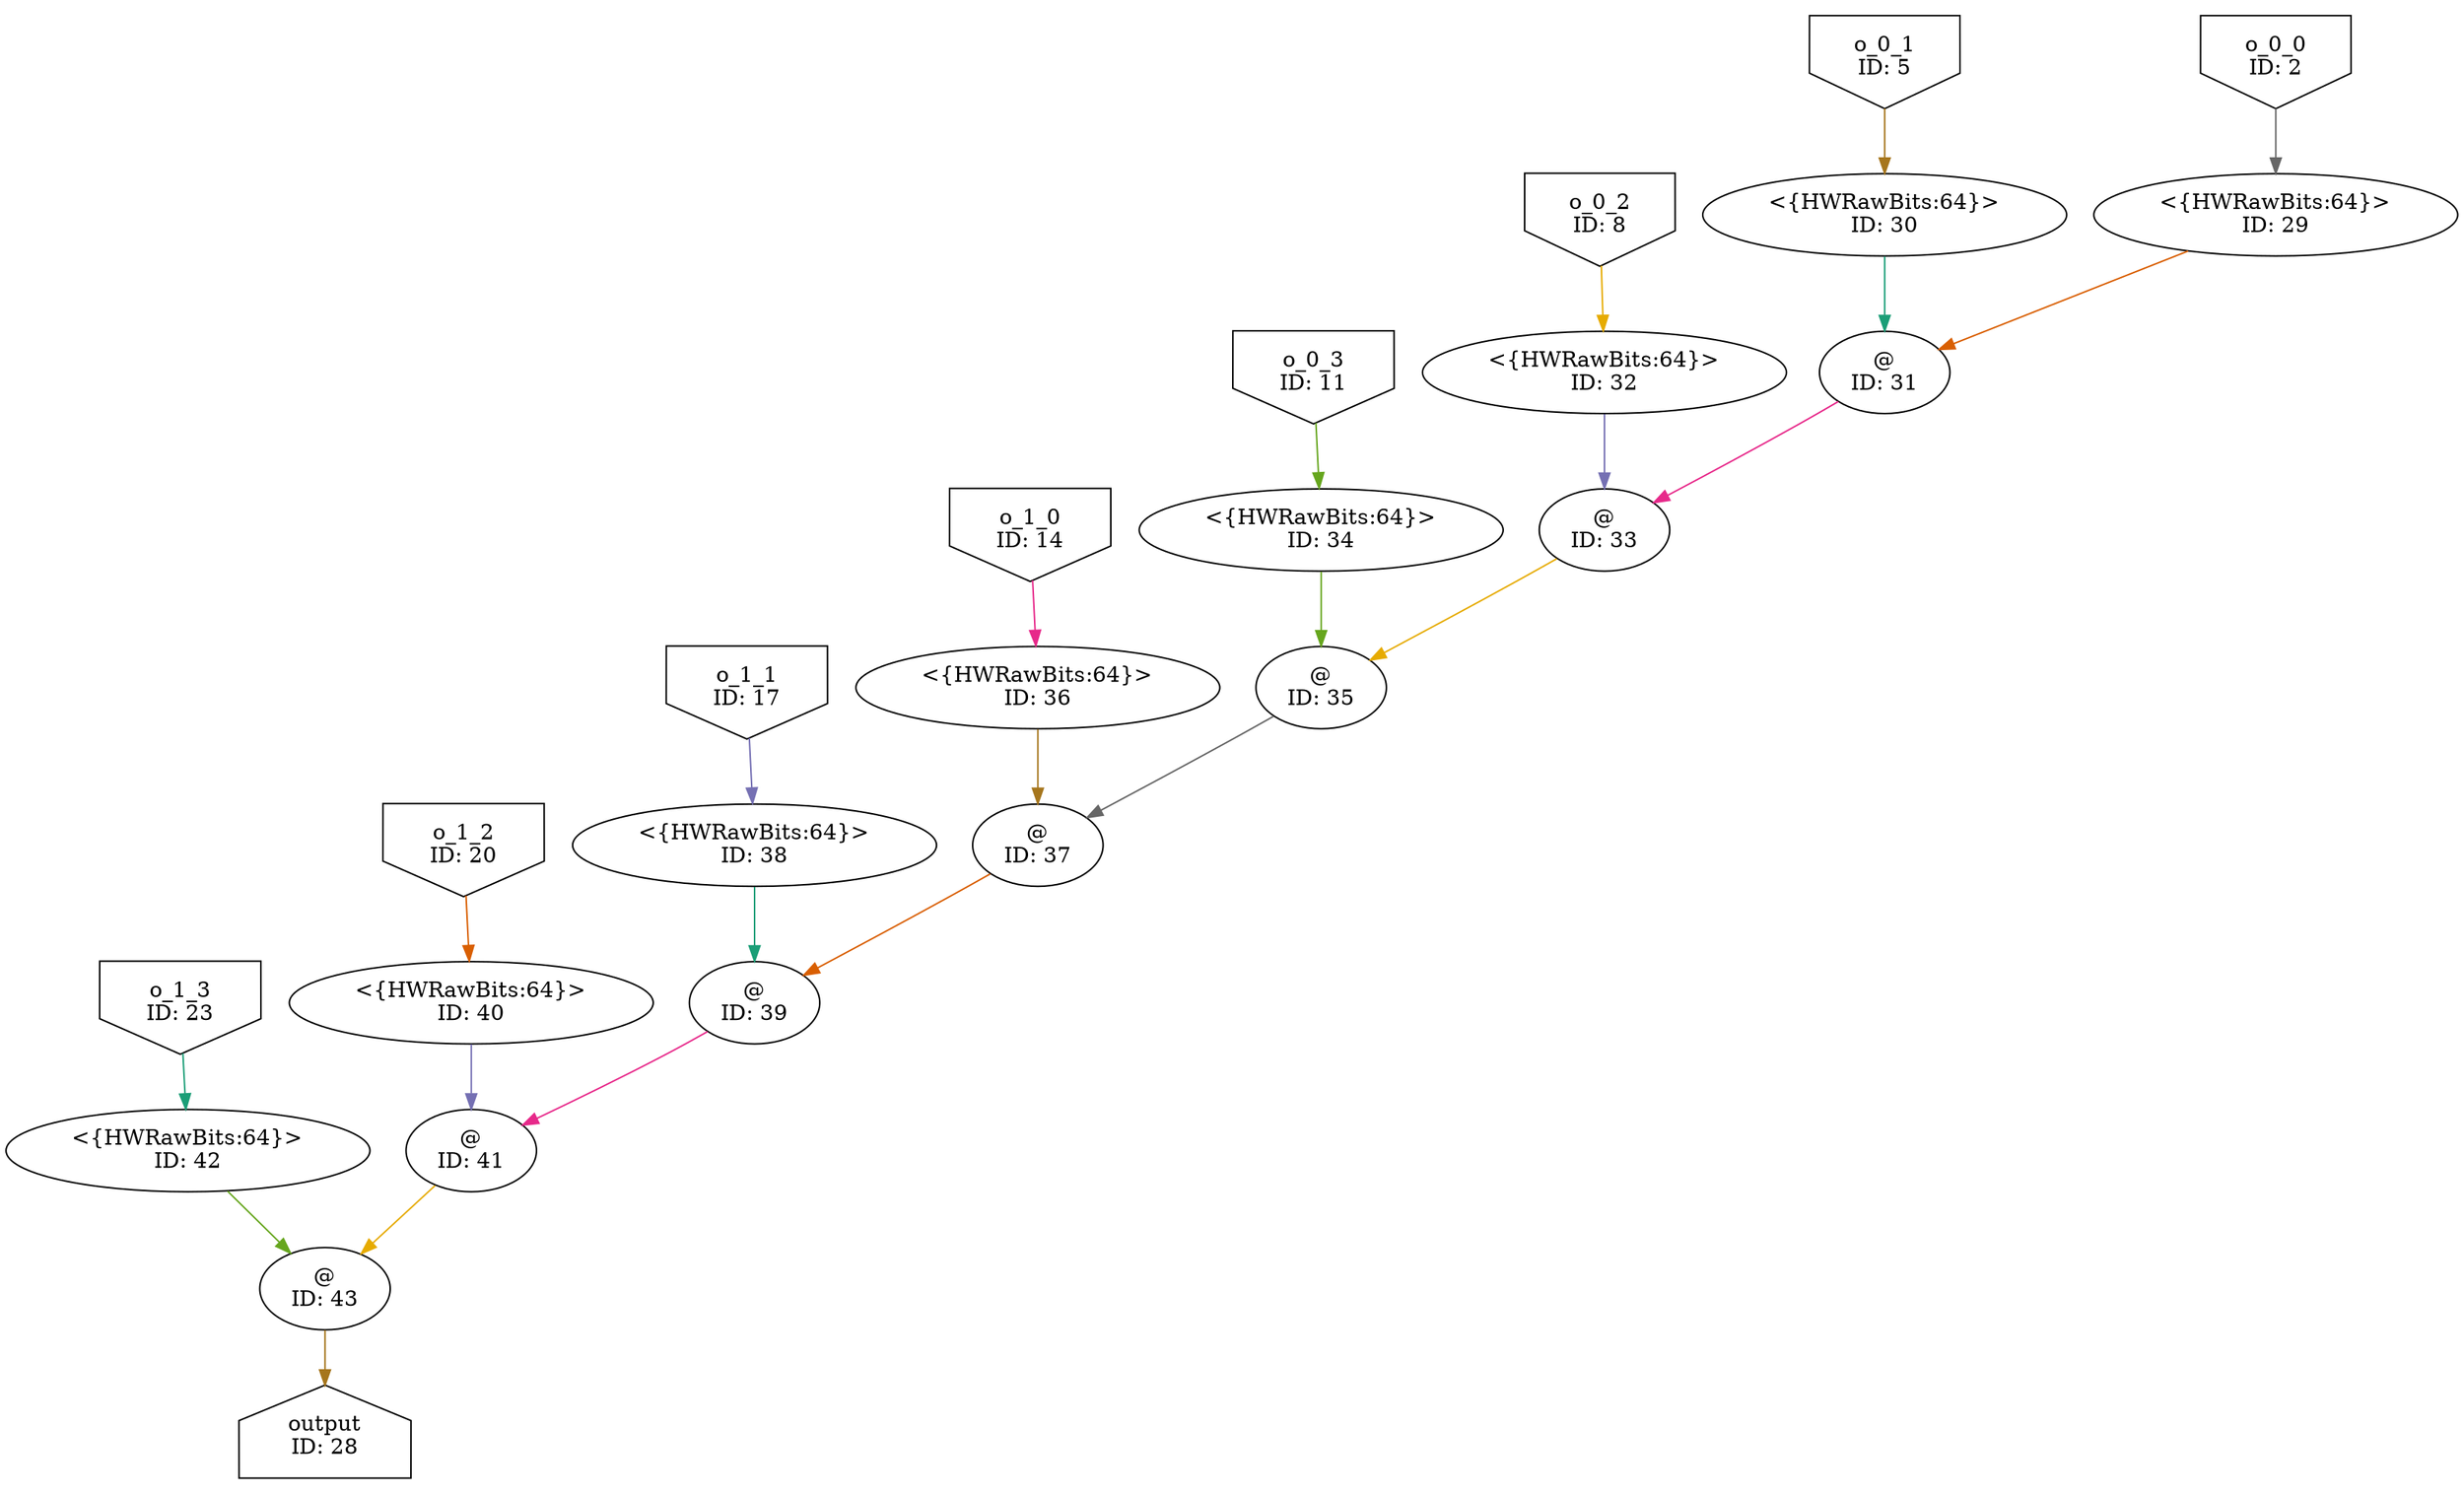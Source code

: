 digraph PRFOutputGen_original{
	NodeInput23 [shape=invhouse, label="o_1_3\nID: 23"];
	NodeReinterpret42 [label="<{HWRawBits:64}>\nID: 42"];
	NodeInput20 [shape=invhouse, label="o_1_2\nID: 20"];
	NodeReinterpret40 [label="<{HWRawBits:64}>\nID: 40"];
	NodeInput17 [shape=invhouse, label="o_1_1\nID: 17"];
	NodeReinterpret38 [label="<{HWRawBits:64}>\nID: 38"];
	NodeInput14 [shape=invhouse, label="o_1_0\nID: 14"];
	NodeReinterpret36 [label="<{HWRawBits:64}>\nID: 36"];
	NodeInput11 [shape=invhouse, label="o_0_3\nID: 11"];
	NodeReinterpret34 [label="<{HWRawBits:64}>\nID: 34"];
	NodeInput8 [shape=invhouse, label="o_0_2\nID: 8"];
	NodeReinterpret32 [label="<{HWRawBits:64}>\nID: 32"];
	NodeInput5 [shape=invhouse, label="o_0_1\nID: 5"];
	NodeReinterpret30 [label="<{HWRawBits:64}>\nID: 30"];
	NodeInput2 [shape=invhouse, label="o_0_0\nID: 2"];
	NodeReinterpret29 [label="<{HWRawBits:64}>\nID: 29"];
	NodeCat31 [label="@\nID: 31"];
	NodeCat33 [label="@\nID: 33"];
	NodeCat35 [label="@\nID: 35"];
	NodeCat37 [label="@\nID: 37"];
	NodeCat39 [label="@\nID: 39"];
	NodeCat41 [label="@\nID: 41"];
	NodeCat43 [label="@\nID: 43"];
	NodeOutput28 [shape=house, label="output\nID: 28"];
	NodeInput23 -> NodeReinterpret42[color="/dark28/1" photon_data="EDGE,SrcNode:23,SrcNodePort:data"];
	NodeInput20 -> NodeReinterpret40[color="/dark28/2" photon_data="EDGE,SrcNode:20,SrcNodePort:data"];
	NodeInput17 -> NodeReinterpret38[color="/dark28/3" photon_data="EDGE,SrcNode:17,SrcNodePort:data"];
	NodeInput14 -> NodeReinterpret36[color="/dark28/4" photon_data="EDGE,SrcNode:14,SrcNodePort:data"];
	NodeInput11 -> NodeReinterpret34[color="/dark28/5" photon_data="EDGE,SrcNode:11,SrcNodePort:data"];
	NodeInput8 -> NodeReinterpret32[color="/dark28/6" photon_data="EDGE,SrcNode:8,SrcNodePort:data"];
	NodeInput5 -> NodeReinterpret30[color="/dark28/7" photon_data="EDGE,SrcNode:5,SrcNodePort:data"];
	NodeInput2 -> NodeReinterpret29[color="/dark28/8" photon_data="EDGE,SrcNode:2,SrcNodePort:data"];
	NodeReinterpret30 -> NodeCat31[color="/dark28/1" photon_data="EDGE,SrcNode:30,SrcNodePort:output"];
	NodeReinterpret29 -> NodeCat31[color="/dark28/2" photon_data="EDGE,SrcNode:29,SrcNodePort:output"];
	NodeReinterpret32 -> NodeCat33[color="/dark28/3" photon_data="EDGE,SrcNode:32,SrcNodePort:output"];
	NodeCat31 -> NodeCat33[color="/dark28/4" photon_data="EDGE,SrcNode:31,SrcNodePort:result"];
	NodeReinterpret34 -> NodeCat35[color="/dark28/5" photon_data="EDGE,SrcNode:34,SrcNodePort:output"];
	NodeCat33 -> NodeCat35[color="/dark28/6" photon_data="EDGE,SrcNode:33,SrcNodePort:result"];
	NodeReinterpret36 -> NodeCat37[color="/dark28/7" photon_data="EDGE,SrcNode:36,SrcNodePort:output"];
	NodeCat35 -> NodeCat37[color="/dark28/8" photon_data="EDGE,SrcNode:35,SrcNodePort:result"];
	NodeReinterpret38 -> NodeCat39[color="/dark28/1" photon_data="EDGE,SrcNode:38,SrcNodePort:output"];
	NodeCat37 -> NodeCat39[color="/dark28/2" photon_data="EDGE,SrcNode:37,SrcNodePort:result"];
	NodeReinterpret40 -> NodeCat41[color="/dark28/3" photon_data="EDGE,SrcNode:40,SrcNodePort:output"];
	NodeCat39 -> NodeCat41[color="/dark28/4" photon_data="EDGE,SrcNode:39,SrcNodePort:result"];
	NodeReinterpret42 -> NodeCat43[color="/dark28/5" photon_data="EDGE,SrcNode:42,SrcNodePort:output"];
	NodeCat41 -> NodeCat43[color="/dark28/6" photon_data="EDGE,SrcNode:41,SrcNodePort:result"];
	NodeCat43 -> NodeOutput28[color="/dark28/7" photon_data="EDGE,SrcNode:43,SrcNodePort:result"];
}
